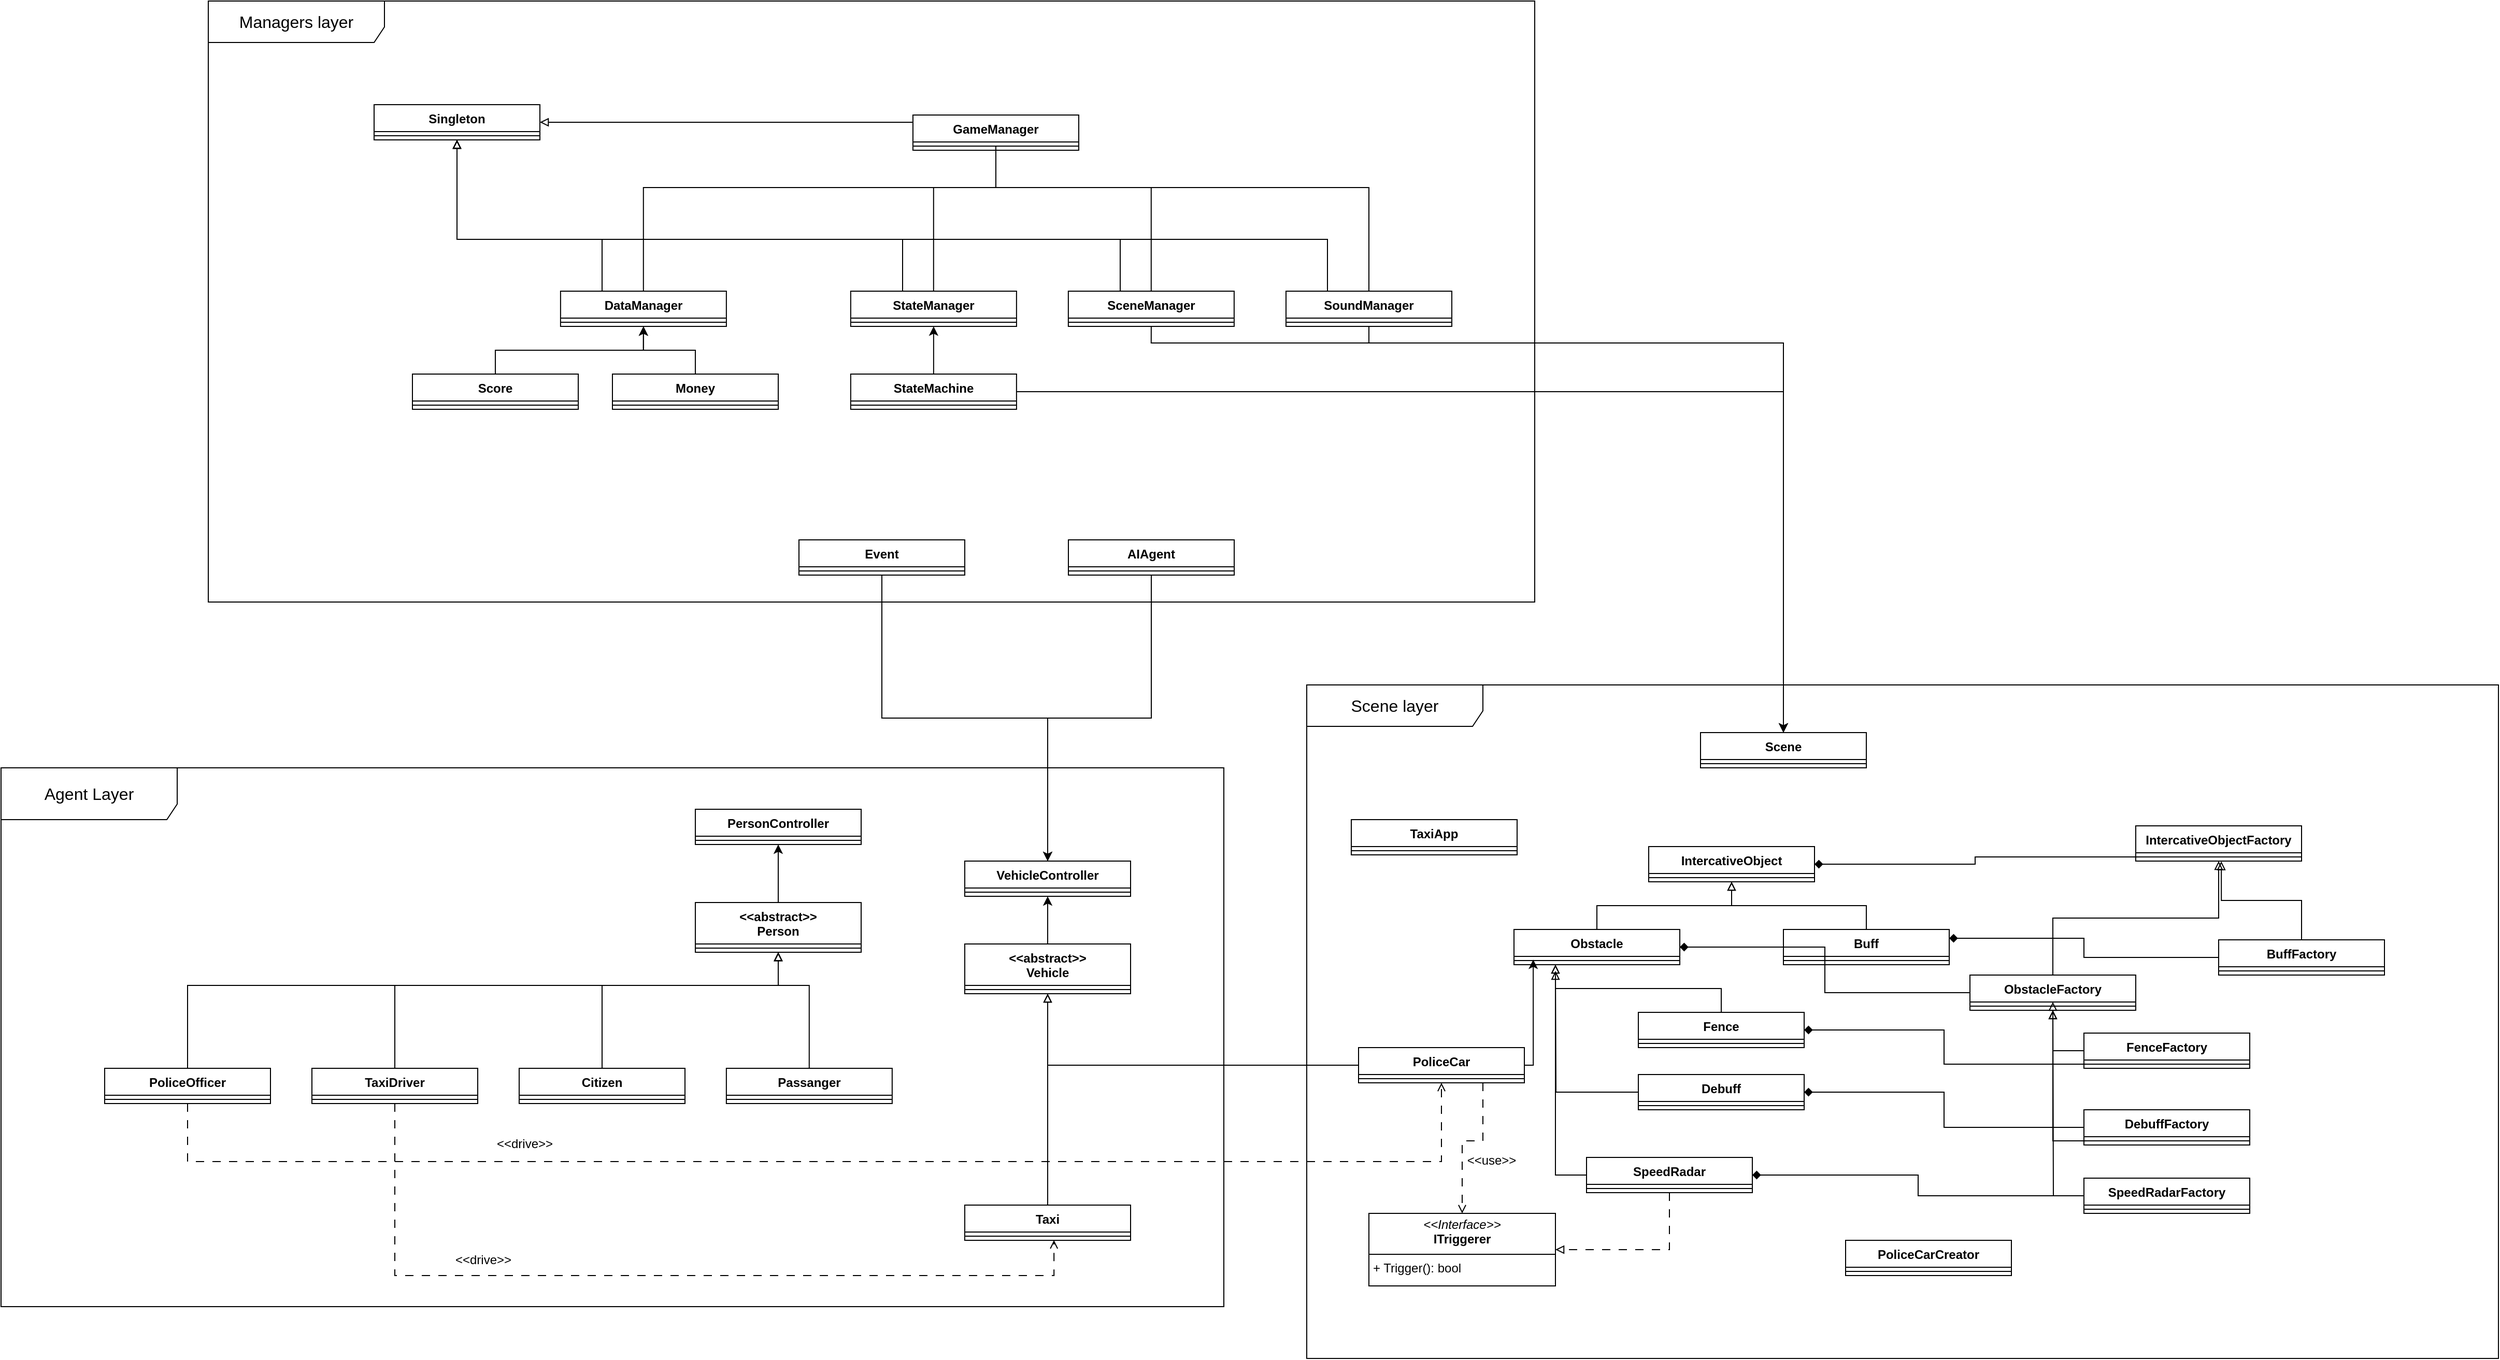 <mxfile version="24.7.17">
  <diagram name="Página-1" id="sX2INsLQYdRTUH52-1S9">
    <mxGraphModel dx="2964" dy="1927" grid="1" gridSize="10" guides="1" tooltips="1" connect="1" arrows="1" fold="1" page="1" pageScale="1" pageWidth="827" pageHeight="1169" math="0" shadow="0">
      <root>
        <mxCell id="0" />
        <mxCell id="1" parent="0" />
        <mxCell id="YER5WA7dIHrInvIyy_oo-10" style="edgeStyle=orthogonalEdgeStyle;rounded=0;orthogonalLoop=1;jettySize=auto;html=1;entryX=0.5;entryY=1;entryDx=0;entryDy=0;" edge="1" parent="1" source="YER5WA7dIHrInvIyy_oo-1" target="YER5WA7dIHrInvIyy_oo-6">
          <mxGeometry relative="1" as="geometry" />
        </mxCell>
        <mxCell id="YER5WA7dIHrInvIyy_oo-1" value="&lt;div&gt;&amp;lt;&amp;lt;abstract&amp;gt;&amp;gt;&lt;/div&gt;Vehicle" style="swimlane;fontStyle=1;align=center;verticalAlign=top;childLayout=stackLayout;horizontal=1;startSize=40;horizontalStack=0;resizeParent=1;resizeParentMax=0;resizeLast=0;collapsible=1;marginBottom=0;whiteSpace=wrap;html=1;" vertex="1" parent="1">
          <mxGeometry x="40" y="170" width="160" height="48" as="geometry" />
        </mxCell>
        <mxCell id="YER5WA7dIHrInvIyy_oo-3" value="" style="line;strokeWidth=1;fillColor=none;align=left;verticalAlign=middle;spacingTop=-1;spacingLeft=3;spacingRight=3;rotatable=0;labelPosition=right;points=[];portConstraint=eastwest;strokeColor=inherit;" vertex="1" parent="YER5WA7dIHrInvIyy_oo-1">
          <mxGeometry y="40" width="160" height="8" as="geometry" />
        </mxCell>
        <mxCell id="YER5WA7dIHrInvIyy_oo-6" value="VehicleController" style="swimlane;fontStyle=1;align=center;verticalAlign=top;childLayout=stackLayout;horizontal=1;startSize=26;horizontalStack=0;resizeParent=1;resizeParentMax=0;resizeLast=0;collapsible=1;marginBottom=0;whiteSpace=wrap;html=1;" vertex="1" parent="1">
          <mxGeometry x="40" y="90" width="160" height="34" as="geometry" />
        </mxCell>
        <mxCell id="YER5WA7dIHrInvIyy_oo-8" value="" style="line;strokeWidth=1;fillColor=none;align=left;verticalAlign=middle;spacingTop=-1;spacingLeft=3;spacingRight=3;rotatable=0;labelPosition=right;points=[];portConstraint=eastwest;strokeColor=inherit;" vertex="1" parent="YER5WA7dIHrInvIyy_oo-6">
          <mxGeometry y="26" width="160" height="8" as="geometry" />
        </mxCell>
        <mxCell id="YER5WA7dIHrInvIyy_oo-94" style="edgeStyle=orthogonalEdgeStyle;rounded=0;orthogonalLoop=1;jettySize=auto;html=1;entryX=0.5;entryY=1;entryDx=0;entryDy=0;endArrow=block;endFill=0;" edge="1" parent="1" source="YER5WA7dIHrInvIyy_oo-11" target="YER5WA7dIHrInvIyy_oo-1">
          <mxGeometry relative="1" as="geometry" />
        </mxCell>
        <mxCell id="YER5WA7dIHrInvIyy_oo-11" value="Taxi" style="swimlane;fontStyle=1;align=center;verticalAlign=top;childLayout=stackLayout;horizontal=1;startSize=26;horizontalStack=0;resizeParent=1;resizeParentMax=0;resizeLast=0;collapsible=1;marginBottom=0;whiteSpace=wrap;html=1;" vertex="1" parent="1">
          <mxGeometry x="40" y="422" width="160" height="34" as="geometry" />
        </mxCell>
        <mxCell id="YER5WA7dIHrInvIyy_oo-12" value="" style="line;strokeWidth=1;fillColor=none;align=left;verticalAlign=middle;spacingTop=-1;spacingLeft=3;spacingRight=3;rotatable=0;labelPosition=right;points=[];portConstraint=eastwest;strokeColor=inherit;" vertex="1" parent="YER5WA7dIHrInvIyy_oo-11">
          <mxGeometry y="26" width="160" height="8" as="geometry" />
        </mxCell>
        <mxCell id="YER5WA7dIHrInvIyy_oo-29" style="edgeStyle=orthogonalEdgeStyle;rounded=0;orthogonalLoop=1;jettySize=auto;html=1;entryX=0.116;entryY=0.389;entryDx=0;entryDy=0;entryPerimeter=0;" edge="1" parent="1" source="YER5WA7dIHrInvIyy_oo-13" target="YER5WA7dIHrInvIyy_oo-16">
          <mxGeometry relative="1" as="geometry">
            <Array as="points">
              <mxPoint x="589" y="287" />
            </Array>
          </mxGeometry>
        </mxCell>
        <mxCell id="YER5WA7dIHrInvIyy_oo-30" style="edgeStyle=orthogonalEdgeStyle;rounded=0;orthogonalLoop=1;jettySize=auto;html=1;entryX=0.5;entryY=1;entryDx=0;entryDy=0;endArrow=block;endFill=0;" edge="1" parent="1" source="YER5WA7dIHrInvIyy_oo-13" target="YER5WA7dIHrInvIyy_oo-1">
          <mxGeometry relative="1" as="geometry" />
        </mxCell>
        <mxCell id="YER5WA7dIHrInvIyy_oo-167" style="edgeStyle=orthogonalEdgeStyle;rounded=0;orthogonalLoop=1;jettySize=auto;html=1;exitX=0.75;exitY=1;exitDx=0;exitDy=0;entryX=0.5;entryY=0;entryDx=0;entryDy=0;dashed=1;dashPattern=8 8;endArrow=open;endFill=0;" edge="1" parent="1" source="YER5WA7dIHrInvIyy_oo-13" target="YER5WA7dIHrInvIyy_oo-165">
          <mxGeometry relative="1" as="geometry">
            <Array as="points">
              <mxPoint x="540" y="360" />
              <mxPoint x="520" y="360" />
            </Array>
          </mxGeometry>
        </mxCell>
        <mxCell id="YER5WA7dIHrInvIyy_oo-13" value="PoliceCar" style="swimlane;fontStyle=1;align=center;verticalAlign=top;childLayout=stackLayout;horizontal=1;startSize=26;horizontalStack=0;resizeParent=1;resizeParentMax=0;resizeLast=0;collapsible=1;marginBottom=0;whiteSpace=wrap;html=1;" vertex="1" parent="1">
          <mxGeometry x="420" y="270" width="160" height="34" as="geometry" />
        </mxCell>
        <mxCell id="YER5WA7dIHrInvIyy_oo-14" value="" style="line;strokeWidth=1;fillColor=none;align=left;verticalAlign=middle;spacingTop=-1;spacingLeft=3;spacingRight=3;rotatable=0;labelPosition=right;points=[];portConstraint=eastwest;strokeColor=inherit;" vertex="1" parent="YER5WA7dIHrInvIyy_oo-13">
          <mxGeometry y="26" width="160" height="8" as="geometry" />
        </mxCell>
        <mxCell id="YER5WA7dIHrInvIyy_oo-25" style="edgeStyle=orthogonalEdgeStyle;rounded=0;orthogonalLoop=1;jettySize=auto;html=1;entryX=0.5;entryY=1;entryDx=0;entryDy=0;endArrow=block;endFill=0;" edge="1" parent="1" source="YER5WA7dIHrInvIyy_oo-15" target="YER5WA7dIHrInvIyy_oo-21">
          <mxGeometry relative="1" as="geometry" />
        </mxCell>
        <mxCell id="YER5WA7dIHrInvIyy_oo-15" value="Obstacle" style="swimlane;fontStyle=1;align=center;verticalAlign=top;childLayout=stackLayout;horizontal=1;startSize=26;horizontalStack=0;resizeParent=1;resizeParentMax=0;resizeLast=0;collapsible=1;marginBottom=0;whiteSpace=wrap;html=1;" vertex="1" parent="1">
          <mxGeometry x="570" y="156" width="160" height="34" as="geometry" />
        </mxCell>
        <mxCell id="YER5WA7dIHrInvIyy_oo-16" value="" style="line;strokeWidth=1;fillColor=none;align=left;verticalAlign=middle;spacingTop=-1;spacingLeft=3;spacingRight=3;rotatable=0;labelPosition=right;points=[];portConstraint=eastwest;strokeColor=inherit;" vertex="1" parent="YER5WA7dIHrInvIyy_oo-15">
          <mxGeometry y="26" width="160" height="8" as="geometry" />
        </mxCell>
        <mxCell id="YER5WA7dIHrInvIyy_oo-27" style="edgeStyle=orthogonalEdgeStyle;rounded=0;orthogonalLoop=1;jettySize=auto;html=1;entryX=0.25;entryY=1;entryDx=0;entryDy=0;endArrow=block;endFill=0;" edge="1" parent="1" source="YER5WA7dIHrInvIyy_oo-17" target="YER5WA7dIHrInvIyy_oo-15">
          <mxGeometry relative="1" as="geometry" />
        </mxCell>
        <mxCell id="YER5WA7dIHrInvIyy_oo-17" value="Fence" style="swimlane;fontStyle=1;align=center;verticalAlign=top;childLayout=stackLayout;horizontal=1;startSize=26;horizontalStack=0;resizeParent=1;resizeParentMax=0;resizeLast=0;collapsible=1;marginBottom=0;whiteSpace=wrap;html=1;" vertex="1" parent="1">
          <mxGeometry x="690" y="236" width="160" height="34" as="geometry" />
        </mxCell>
        <mxCell id="YER5WA7dIHrInvIyy_oo-18" value="" style="line;strokeWidth=1;fillColor=none;align=left;verticalAlign=middle;spacingTop=-1;spacingLeft=3;spacingRight=3;rotatable=0;labelPosition=right;points=[];portConstraint=eastwest;strokeColor=inherit;" vertex="1" parent="YER5WA7dIHrInvIyy_oo-17">
          <mxGeometry y="26" width="160" height="8" as="geometry" />
        </mxCell>
        <mxCell id="YER5WA7dIHrInvIyy_oo-28" style="edgeStyle=orthogonalEdgeStyle;rounded=0;orthogonalLoop=1;jettySize=auto;html=1;endArrow=block;endFill=0;" edge="1" parent="1" source="YER5WA7dIHrInvIyy_oo-19">
          <mxGeometry relative="1" as="geometry">
            <mxPoint x="610" y="196" as="targetPoint" />
          </mxGeometry>
        </mxCell>
        <mxCell id="YER5WA7dIHrInvIyy_oo-19" value="Debuff" style="swimlane;fontStyle=1;align=center;verticalAlign=top;childLayout=stackLayout;horizontal=1;startSize=26;horizontalStack=0;resizeParent=1;resizeParentMax=0;resizeLast=0;collapsible=1;marginBottom=0;whiteSpace=wrap;html=1;" vertex="1" parent="1">
          <mxGeometry x="690" y="296" width="160" height="34" as="geometry" />
        </mxCell>
        <mxCell id="YER5WA7dIHrInvIyy_oo-20" value="" style="line;strokeWidth=1;fillColor=none;align=left;verticalAlign=middle;spacingTop=-1;spacingLeft=3;spacingRight=3;rotatable=0;labelPosition=right;points=[];portConstraint=eastwest;strokeColor=inherit;" vertex="1" parent="YER5WA7dIHrInvIyy_oo-19">
          <mxGeometry y="26" width="160" height="8" as="geometry" />
        </mxCell>
        <mxCell id="YER5WA7dIHrInvIyy_oo-21" value="IntercativeObject" style="swimlane;fontStyle=1;align=center;verticalAlign=top;childLayout=stackLayout;horizontal=1;startSize=26;horizontalStack=0;resizeParent=1;resizeParentMax=0;resizeLast=0;collapsible=1;marginBottom=0;whiteSpace=wrap;html=1;" vertex="1" parent="1">
          <mxGeometry x="700" y="76" width="160" height="34" as="geometry" />
        </mxCell>
        <mxCell id="YER5WA7dIHrInvIyy_oo-22" value="" style="line;strokeWidth=1;fillColor=none;align=left;verticalAlign=middle;spacingTop=-1;spacingLeft=3;spacingRight=3;rotatable=0;labelPosition=right;points=[];portConstraint=eastwest;strokeColor=inherit;" vertex="1" parent="YER5WA7dIHrInvIyy_oo-21">
          <mxGeometry y="26" width="160" height="8" as="geometry" />
        </mxCell>
        <mxCell id="YER5WA7dIHrInvIyy_oo-26" style="edgeStyle=orthogonalEdgeStyle;rounded=0;orthogonalLoop=1;jettySize=auto;html=1;entryX=0.5;entryY=1;entryDx=0;entryDy=0;endArrow=block;endFill=0;" edge="1" parent="1" source="YER5WA7dIHrInvIyy_oo-23" target="YER5WA7dIHrInvIyy_oo-21">
          <mxGeometry relative="1" as="geometry" />
        </mxCell>
        <mxCell id="YER5WA7dIHrInvIyy_oo-23" value="Buff" style="swimlane;fontStyle=1;align=center;verticalAlign=top;childLayout=stackLayout;horizontal=1;startSize=26;horizontalStack=0;resizeParent=1;resizeParentMax=0;resizeLast=0;collapsible=1;marginBottom=0;whiteSpace=wrap;html=1;" vertex="1" parent="1">
          <mxGeometry x="830" y="156" width="160" height="34" as="geometry" />
        </mxCell>
        <mxCell id="YER5WA7dIHrInvIyy_oo-24" value="" style="line;strokeWidth=1;fillColor=none;align=left;verticalAlign=middle;spacingTop=-1;spacingLeft=3;spacingRight=3;rotatable=0;labelPosition=right;points=[];portConstraint=eastwest;strokeColor=inherit;" vertex="1" parent="YER5WA7dIHrInvIyy_oo-23">
          <mxGeometry y="26" width="160" height="8" as="geometry" />
        </mxCell>
        <mxCell id="YER5WA7dIHrInvIyy_oo-34" style="edgeStyle=orthogonalEdgeStyle;rounded=0;orthogonalLoop=1;jettySize=auto;html=1;entryX=0.25;entryY=1;entryDx=0;entryDy=0;endArrow=block;endFill=0;" edge="1" parent="1" source="YER5WA7dIHrInvIyy_oo-32" target="YER5WA7dIHrInvIyy_oo-15">
          <mxGeometry relative="1" as="geometry">
            <Array as="points">
              <mxPoint x="610" y="393" />
            </Array>
          </mxGeometry>
        </mxCell>
        <mxCell id="YER5WA7dIHrInvIyy_oo-166" style="edgeStyle=orthogonalEdgeStyle;rounded=0;orthogonalLoop=1;jettySize=auto;html=1;entryX=1;entryY=0.5;entryDx=0;entryDy=0;endArrow=block;endFill=0;dashed=1;dashPattern=8 8;" edge="1" parent="1" source="YER5WA7dIHrInvIyy_oo-32" target="YER5WA7dIHrInvIyy_oo-165">
          <mxGeometry relative="1" as="geometry">
            <Array as="points">
              <mxPoint x="720" y="465" />
            </Array>
          </mxGeometry>
        </mxCell>
        <mxCell id="YER5WA7dIHrInvIyy_oo-32" value="SpeedRadar" style="swimlane;fontStyle=1;align=center;verticalAlign=top;childLayout=stackLayout;horizontal=1;startSize=26;horizontalStack=0;resizeParent=1;resizeParentMax=0;resizeLast=0;collapsible=1;marginBottom=0;whiteSpace=wrap;html=1;" vertex="1" parent="1">
          <mxGeometry x="640" y="376" width="160" height="34" as="geometry" />
        </mxCell>
        <mxCell id="YER5WA7dIHrInvIyy_oo-33" value="" style="line;strokeWidth=1;fillColor=none;align=left;verticalAlign=middle;spacingTop=-1;spacingLeft=3;spacingRight=3;rotatable=0;labelPosition=right;points=[];portConstraint=eastwest;strokeColor=inherit;" vertex="1" parent="YER5WA7dIHrInvIyy_oo-32">
          <mxGeometry y="26" width="160" height="8" as="geometry" />
        </mxCell>
        <mxCell id="YER5WA7dIHrInvIyy_oo-39" value="IntercativeObjectFactory" style="swimlane;fontStyle=1;align=center;verticalAlign=top;childLayout=stackLayout;horizontal=1;startSize=26;horizontalStack=0;resizeParent=1;resizeParentMax=0;resizeLast=0;collapsible=1;marginBottom=0;whiteSpace=wrap;html=1;" vertex="1" parent="1">
          <mxGeometry x="1170" y="56" width="160" height="34" as="geometry" />
        </mxCell>
        <mxCell id="YER5WA7dIHrInvIyy_oo-40" value="" style="line;strokeWidth=1;fillColor=none;align=left;verticalAlign=middle;spacingTop=-1;spacingLeft=3;spacingRight=3;rotatable=0;labelPosition=right;points=[];portConstraint=eastwest;strokeColor=inherit;" vertex="1" parent="YER5WA7dIHrInvIyy_oo-39">
          <mxGeometry y="26" width="160" height="8" as="geometry" />
        </mxCell>
        <mxCell id="YER5WA7dIHrInvIyy_oo-41" style="edgeStyle=orthogonalEdgeStyle;rounded=0;orthogonalLoop=1;jettySize=auto;html=1;entryX=0.5;entryY=1;entryDx=0;entryDy=0;endArrow=block;endFill=0;" edge="1" parent="1" source="YER5WA7dIHrInvIyy_oo-42" target="YER5WA7dIHrInvIyy_oo-39">
          <mxGeometry relative="1" as="geometry">
            <mxPoint x="1140" y="106" as="targetPoint" />
          </mxGeometry>
        </mxCell>
        <mxCell id="YER5WA7dIHrInvIyy_oo-63" style="edgeStyle=orthogonalEdgeStyle;rounded=0;orthogonalLoop=1;jettySize=auto;html=1;entryX=1;entryY=0.5;entryDx=0;entryDy=0;endArrow=diamond;endFill=1;" edge="1" parent="1" source="YER5WA7dIHrInvIyy_oo-42" target="YER5WA7dIHrInvIyy_oo-15">
          <mxGeometry relative="1" as="geometry" />
        </mxCell>
        <mxCell id="YER5WA7dIHrInvIyy_oo-42" value="ObstacleFactory" style="swimlane;fontStyle=1;align=center;verticalAlign=top;childLayout=stackLayout;horizontal=1;startSize=26;horizontalStack=0;resizeParent=1;resizeParentMax=0;resizeLast=0;collapsible=1;marginBottom=0;whiteSpace=wrap;html=1;" vertex="1" parent="1">
          <mxGeometry x="1010" y="200" width="160" height="34" as="geometry" />
        </mxCell>
        <mxCell id="YER5WA7dIHrInvIyy_oo-43" value="" style="line;strokeWidth=1;fillColor=none;align=left;verticalAlign=middle;spacingTop=-1;spacingLeft=3;spacingRight=3;rotatable=0;labelPosition=right;points=[];portConstraint=eastwest;strokeColor=inherit;" vertex="1" parent="YER5WA7dIHrInvIyy_oo-42">
          <mxGeometry y="26" width="160" height="8" as="geometry" />
        </mxCell>
        <mxCell id="YER5WA7dIHrInvIyy_oo-57" style="edgeStyle=orthogonalEdgeStyle;rounded=0;orthogonalLoop=1;jettySize=auto;html=1;entryX=0.5;entryY=1;entryDx=0;entryDy=0;endArrow=block;endFill=0;" edge="1" parent="1" source="YER5WA7dIHrInvIyy_oo-45" target="YER5WA7dIHrInvIyy_oo-42">
          <mxGeometry relative="1" as="geometry">
            <Array as="points">
              <mxPoint x="1090" y="273" />
            </Array>
          </mxGeometry>
        </mxCell>
        <mxCell id="YER5WA7dIHrInvIyy_oo-45" value="FenceFactory" style="swimlane;fontStyle=1;align=center;verticalAlign=top;childLayout=stackLayout;horizontal=1;startSize=26;horizontalStack=0;resizeParent=1;resizeParentMax=0;resizeLast=0;collapsible=1;marginBottom=0;whiteSpace=wrap;html=1;" vertex="1" parent="1">
          <mxGeometry x="1120" y="256" width="160" height="34" as="geometry" />
        </mxCell>
        <mxCell id="YER5WA7dIHrInvIyy_oo-46" value="" style="line;strokeWidth=1;fillColor=none;align=left;verticalAlign=middle;spacingTop=-1;spacingLeft=3;spacingRight=3;rotatable=0;labelPosition=right;points=[];portConstraint=eastwest;strokeColor=inherit;" vertex="1" parent="YER5WA7dIHrInvIyy_oo-45">
          <mxGeometry y="26" width="160" height="8" as="geometry" />
        </mxCell>
        <mxCell id="YER5WA7dIHrInvIyy_oo-65" style="edgeStyle=orthogonalEdgeStyle;rounded=0;orthogonalLoop=1;jettySize=auto;html=1;entryX=1;entryY=0.5;entryDx=0;entryDy=0;endArrow=diamond;endFill=1;" edge="1" parent="1" source="YER5WA7dIHrInvIyy_oo-48" target="YER5WA7dIHrInvIyy_oo-19">
          <mxGeometry relative="1" as="geometry" />
        </mxCell>
        <mxCell id="YER5WA7dIHrInvIyy_oo-48" value="DebuffFactory" style="swimlane;fontStyle=1;align=center;verticalAlign=top;childLayout=stackLayout;horizontal=1;startSize=26;horizontalStack=0;resizeParent=1;resizeParentMax=0;resizeLast=0;collapsible=1;marginBottom=0;whiteSpace=wrap;html=1;" vertex="1" parent="1">
          <mxGeometry x="1120" y="330" width="160" height="34" as="geometry" />
        </mxCell>
        <mxCell id="YER5WA7dIHrInvIyy_oo-49" value="" style="line;strokeWidth=1;fillColor=none;align=left;verticalAlign=middle;spacingTop=-1;spacingLeft=3;spacingRight=3;rotatable=0;labelPosition=right;points=[];portConstraint=eastwest;strokeColor=inherit;" vertex="1" parent="YER5WA7dIHrInvIyy_oo-48">
          <mxGeometry y="26" width="160" height="8" as="geometry" />
        </mxCell>
        <mxCell id="YER5WA7dIHrInvIyy_oo-50" style="edgeStyle=orthogonalEdgeStyle;rounded=0;orthogonalLoop=1;jettySize=auto;html=1;entryX=0.516;entryY=1.036;entryDx=0;entryDy=0;entryPerimeter=0;endArrow=block;endFill=0;" edge="1" parent="1" source="YER5WA7dIHrInvIyy_oo-51" target="YER5WA7dIHrInvIyy_oo-40">
          <mxGeometry relative="1" as="geometry">
            <mxPoint x="1140" y="136" as="targetPoint" />
          </mxGeometry>
        </mxCell>
        <mxCell id="YER5WA7dIHrInvIyy_oo-67" style="edgeStyle=orthogonalEdgeStyle;rounded=0;orthogonalLoop=1;jettySize=auto;html=1;entryX=1;entryY=0.25;entryDx=0;entryDy=0;endArrow=diamond;endFill=1;" edge="1" parent="1" source="YER5WA7dIHrInvIyy_oo-51" target="YER5WA7dIHrInvIyy_oo-23">
          <mxGeometry relative="1" as="geometry" />
        </mxCell>
        <mxCell id="YER5WA7dIHrInvIyy_oo-51" value="BuffFactory" style="swimlane;fontStyle=1;align=center;verticalAlign=top;childLayout=stackLayout;horizontal=1;startSize=26;horizontalStack=0;resizeParent=1;resizeParentMax=0;resizeLast=0;collapsible=1;marginBottom=0;whiteSpace=wrap;html=1;" vertex="1" parent="1">
          <mxGeometry x="1250" y="166" width="160" height="34" as="geometry" />
        </mxCell>
        <mxCell id="YER5WA7dIHrInvIyy_oo-52" value="" style="line;strokeWidth=1;fillColor=none;align=left;verticalAlign=middle;spacingTop=-1;spacingLeft=3;spacingRight=3;rotatable=0;labelPosition=right;points=[];portConstraint=eastwest;strokeColor=inherit;" vertex="1" parent="YER5WA7dIHrInvIyy_oo-51">
          <mxGeometry y="26" width="160" height="8" as="geometry" />
        </mxCell>
        <mxCell id="YER5WA7dIHrInvIyy_oo-59" style="edgeStyle=orthogonalEdgeStyle;rounded=0;orthogonalLoop=1;jettySize=auto;html=1;endArrow=block;endFill=0;" edge="1" parent="1" source="YER5WA7dIHrInvIyy_oo-54">
          <mxGeometry relative="1" as="geometry">
            <mxPoint x="1090" y="226" as="targetPoint" />
          </mxGeometry>
        </mxCell>
        <mxCell id="YER5WA7dIHrInvIyy_oo-66" style="edgeStyle=orthogonalEdgeStyle;rounded=0;orthogonalLoop=1;jettySize=auto;html=1;entryX=1;entryY=0.5;entryDx=0;entryDy=0;endArrow=diamond;endFill=1;" edge="1" parent="1" source="YER5WA7dIHrInvIyy_oo-54" target="YER5WA7dIHrInvIyy_oo-32">
          <mxGeometry relative="1" as="geometry" />
        </mxCell>
        <mxCell id="YER5WA7dIHrInvIyy_oo-54" value="SpeedRadarFactory" style="swimlane;fontStyle=1;align=center;verticalAlign=top;childLayout=stackLayout;horizontal=1;startSize=26;horizontalStack=0;resizeParent=1;resizeParentMax=0;resizeLast=0;collapsible=1;marginBottom=0;whiteSpace=wrap;html=1;" vertex="1" parent="1">
          <mxGeometry x="1120" y="396" width="160" height="34" as="geometry" />
        </mxCell>
        <mxCell id="YER5WA7dIHrInvIyy_oo-55" value="" style="line;strokeWidth=1;fillColor=none;align=left;verticalAlign=middle;spacingTop=-1;spacingLeft=3;spacingRight=3;rotatable=0;labelPosition=right;points=[];portConstraint=eastwest;strokeColor=inherit;" vertex="1" parent="YER5WA7dIHrInvIyy_oo-54">
          <mxGeometry y="26" width="160" height="8" as="geometry" />
        </mxCell>
        <mxCell id="YER5WA7dIHrInvIyy_oo-58" style="edgeStyle=orthogonalEdgeStyle;rounded=0;orthogonalLoop=1;jettySize=auto;html=1;entryX=0.5;entryY=1;entryDx=0;entryDy=0;endArrow=block;endFill=0;" edge="1" parent="1" source="YER5WA7dIHrInvIyy_oo-49" target="YER5WA7dIHrInvIyy_oo-42">
          <mxGeometry relative="1" as="geometry" />
        </mxCell>
        <mxCell id="YER5WA7dIHrInvIyy_oo-61" value="PoliceCarCreator" style="swimlane;fontStyle=1;align=center;verticalAlign=top;childLayout=stackLayout;horizontal=1;startSize=26;horizontalStack=0;resizeParent=1;resizeParentMax=0;resizeLast=0;collapsible=1;marginBottom=0;whiteSpace=wrap;html=1;" vertex="1" parent="1">
          <mxGeometry x="890" y="456" width="160" height="34" as="geometry" />
        </mxCell>
        <mxCell id="YER5WA7dIHrInvIyy_oo-62" value="" style="line;strokeWidth=1;fillColor=none;align=left;verticalAlign=middle;spacingTop=-1;spacingLeft=3;spacingRight=3;rotatable=0;labelPosition=right;points=[];portConstraint=eastwest;strokeColor=inherit;" vertex="1" parent="YER5WA7dIHrInvIyy_oo-61">
          <mxGeometry y="26" width="160" height="8" as="geometry" />
        </mxCell>
        <mxCell id="YER5WA7dIHrInvIyy_oo-64" style="edgeStyle=orthogonalEdgeStyle;rounded=0;orthogonalLoop=1;jettySize=auto;html=1;entryX=1;entryY=0.5;entryDx=0;entryDy=0;endArrow=diamond;endFill=1;" edge="1" parent="1" source="YER5WA7dIHrInvIyy_oo-46" target="YER5WA7dIHrInvIyy_oo-17">
          <mxGeometry relative="1" as="geometry" />
        </mxCell>
        <mxCell id="YER5WA7dIHrInvIyy_oo-68" style="edgeStyle=orthogonalEdgeStyle;rounded=0;orthogonalLoop=1;jettySize=auto;html=1;entryX=1;entryY=0.5;entryDx=0;entryDy=0;endArrow=diamond;endFill=1;" edge="1" parent="1" source="YER5WA7dIHrInvIyy_oo-40" target="YER5WA7dIHrInvIyy_oo-21">
          <mxGeometry relative="1" as="geometry" />
        </mxCell>
        <mxCell id="YER5WA7dIHrInvIyy_oo-69" value="Scene" style="swimlane;fontStyle=1;align=center;verticalAlign=top;childLayout=stackLayout;horizontal=1;startSize=26;horizontalStack=0;resizeParent=1;resizeParentMax=0;resizeLast=0;collapsible=1;marginBottom=0;whiteSpace=wrap;html=1;" vertex="1" parent="1">
          <mxGeometry x="750" y="-34" width="160" height="34" as="geometry" />
        </mxCell>
        <mxCell id="YER5WA7dIHrInvIyy_oo-70" value="" style="line;strokeWidth=1;fillColor=none;align=left;verticalAlign=middle;spacingTop=-1;spacingLeft=3;spacingRight=3;rotatable=0;labelPosition=right;points=[];portConstraint=eastwest;strokeColor=inherit;" vertex="1" parent="YER5WA7dIHrInvIyy_oo-69">
          <mxGeometry y="26" width="160" height="8" as="geometry" />
        </mxCell>
        <mxCell id="YER5WA7dIHrInvIyy_oo-71" style="edgeStyle=orthogonalEdgeStyle;rounded=0;orthogonalLoop=1;jettySize=auto;html=1;entryX=0.5;entryY=1;entryDx=0;entryDy=0;" edge="1" parent="1" source="YER5WA7dIHrInvIyy_oo-72" target="YER5WA7dIHrInvIyy_oo-74">
          <mxGeometry relative="1" as="geometry" />
        </mxCell>
        <mxCell id="YER5WA7dIHrInvIyy_oo-72" value="&lt;div&gt;&amp;lt;&amp;lt;abstract&amp;gt;&amp;gt;&lt;/div&gt;Person" style="swimlane;fontStyle=1;align=center;verticalAlign=top;childLayout=stackLayout;horizontal=1;startSize=40;horizontalStack=0;resizeParent=1;resizeParentMax=0;resizeLast=0;collapsible=1;marginBottom=0;whiteSpace=wrap;html=1;" vertex="1" parent="1">
          <mxGeometry x="-220" y="130" width="160" height="48" as="geometry" />
        </mxCell>
        <mxCell id="YER5WA7dIHrInvIyy_oo-73" value="" style="line;strokeWidth=1;fillColor=none;align=left;verticalAlign=middle;spacingTop=-1;spacingLeft=3;spacingRight=3;rotatable=0;labelPosition=right;points=[];portConstraint=eastwest;strokeColor=inherit;" vertex="1" parent="YER5WA7dIHrInvIyy_oo-72">
          <mxGeometry y="40" width="160" height="8" as="geometry" />
        </mxCell>
        <mxCell id="YER5WA7dIHrInvIyy_oo-74" value="PersonController" style="swimlane;fontStyle=1;align=center;verticalAlign=top;childLayout=stackLayout;horizontal=1;startSize=26;horizontalStack=0;resizeParent=1;resizeParentMax=0;resizeLast=0;collapsible=1;marginBottom=0;whiteSpace=wrap;html=1;" vertex="1" parent="1">
          <mxGeometry x="-220" y="40" width="160" height="34" as="geometry" />
        </mxCell>
        <mxCell id="YER5WA7dIHrInvIyy_oo-75" value="" style="line;strokeWidth=1;fillColor=none;align=left;verticalAlign=middle;spacingTop=-1;spacingLeft=3;spacingRight=3;rotatable=0;labelPosition=right;points=[];portConstraint=eastwest;strokeColor=inherit;" vertex="1" parent="YER5WA7dIHrInvIyy_oo-74">
          <mxGeometry y="26" width="160" height="8" as="geometry" />
        </mxCell>
        <mxCell id="YER5WA7dIHrInvIyy_oo-77" style="edgeStyle=orthogonalEdgeStyle;rounded=0;orthogonalLoop=1;jettySize=auto;html=1;entryX=0.5;entryY=1;entryDx=0;entryDy=0;endArrow=block;endFill=0;" edge="1" parent="1" source="YER5WA7dIHrInvIyy_oo-78" target="YER5WA7dIHrInvIyy_oo-72">
          <mxGeometry relative="1" as="geometry">
            <Array as="points">
              <mxPoint x="-710" y="210" />
              <mxPoint x="-140" y="210" />
            </Array>
          </mxGeometry>
        </mxCell>
        <mxCell id="YER5WA7dIHrInvIyy_oo-91" style="edgeStyle=orthogonalEdgeStyle;rounded=0;orthogonalLoop=1;jettySize=auto;html=1;entryX=0.5;entryY=1;entryDx=0;entryDy=0;dashed=1;dashPattern=8 8;endArrow=open;endFill=0;" edge="1" parent="1" source="YER5WA7dIHrInvIyy_oo-78" target="YER5WA7dIHrInvIyy_oo-13">
          <mxGeometry relative="1" as="geometry">
            <Array as="points">
              <mxPoint x="-710" y="380" />
              <mxPoint x="500" y="380" />
            </Array>
          </mxGeometry>
        </mxCell>
        <mxCell id="YER5WA7dIHrInvIyy_oo-78" value="PoliceOfficer" style="swimlane;fontStyle=1;align=center;verticalAlign=top;childLayout=stackLayout;horizontal=1;startSize=26;horizontalStack=0;resizeParent=1;resizeParentMax=0;resizeLast=0;collapsible=1;marginBottom=0;whiteSpace=wrap;html=1;" vertex="1" parent="1">
          <mxGeometry x="-790" y="290" width="160" height="34" as="geometry" />
        </mxCell>
        <mxCell id="YER5WA7dIHrInvIyy_oo-79" value="" style="line;strokeWidth=1;fillColor=none;align=left;verticalAlign=middle;spacingTop=-1;spacingLeft=3;spacingRight=3;rotatable=0;labelPosition=right;points=[];portConstraint=eastwest;strokeColor=inherit;" vertex="1" parent="YER5WA7dIHrInvIyy_oo-78">
          <mxGeometry y="26" width="160" height="8" as="geometry" />
        </mxCell>
        <mxCell id="YER5WA7dIHrInvIyy_oo-86" style="edgeStyle=orthogonalEdgeStyle;rounded=0;orthogonalLoop=1;jettySize=auto;html=1;entryX=0.5;entryY=1;entryDx=0;entryDy=0;endArrow=block;endFill=0;" edge="1" parent="1" source="YER5WA7dIHrInvIyy_oo-80" target="YER5WA7dIHrInvIyy_oo-72">
          <mxGeometry relative="1" as="geometry">
            <Array as="points">
              <mxPoint x="-510" y="210" />
              <mxPoint x="-140" y="210" />
            </Array>
          </mxGeometry>
        </mxCell>
        <mxCell id="YER5WA7dIHrInvIyy_oo-80" value="TaxiDriver" style="swimlane;fontStyle=1;align=center;verticalAlign=top;childLayout=stackLayout;horizontal=1;startSize=26;horizontalStack=0;resizeParent=1;resizeParentMax=0;resizeLast=0;collapsible=1;marginBottom=0;whiteSpace=wrap;html=1;" vertex="1" parent="1">
          <mxGeometry x="-590" y="290" width="160" height="34" as="geometry" />
        </mxCell>
        <mxCell id="YER5WA7dIHrInvIyy_oo-81" value="" style="line;strokeWidth=1;fillColor=none;align=left;verticalAlign=middle;spacingTop=-1;spacingLeft=3;spacingRight=3;rotatable=0;labelPosition=right;points=[];portConstraint=eastwest;strokeColor=inherit;" vertex="1" parent="YER5WA7dIHrInvIyy_oo-80">
          <mxGeometry y="26" width="160" height="8" as="geometry" />
        </mxCell>
        <mxCell id="YER5WA7dIHrInvIyy_oo-87" style="edgeStyle=orthogonalEdgeStyle;rounded=0;orthogonalLoop=1;jettySize=auto;html=1;entryX=0.5;entryY=1;entryDx=0;entryDy=0;endArrow=block;endFill=0;" edge="1" parent="1" source="YER5WA7dIHrInvIyy_oo-82" target="YER5WA7dIHrInvIyy_oo-72">
          <mxGeometry relative="1" as="geometry">
            <mxPoint x="-160" y="210" as="targetPoint" />
            <Array as="points">
              <mxPoint x="-310" y="210" />
              <mxPoint x="-140" y="210" />
            </Array>
          </mxGeometry>
        </mxCell>
        <mxCell id="YER5WA7dIHrInvIyy_oo-82" value="Citizen" style="swimlane;fontStyle=1;align=center;verticalAlign=top;childLayout=stackLayout;horizontal=1;startSize=26;horizontalStack=0;resizeParent=1;resizeParentMax=0;resizeLast=0;collapsible=1;marginBottom=0;whiteSpace=wrap;html=1;" vertex="1" parent="1">
          <mxGeometry x="-390" y="290" width="160" height="34" as="geometry" />
        </mxCell>
        <mxCell id="YER5WA7dIHrInvIyy_oo-83" value="" style="line;strokeWidth=1;fillColor=none;align=left;verticalAlign=middle;spacingTop=-1;spacingLeft=3;spacingRight=3;rotatable=0;labelPosition=right;points=[];portConstraint=eastwest;strokeColor=inherit;" vertex="1" parent="YER5WA7dIHrInvIyy_oo-82">
          <mxGeometry y="26" width="160" height="8" as="geometry" />
        </mxCell>
        <mxCell id="YER5WA7dIHrInvIyy_oo-159" style="edgeStyle=orthogonalEdgeStyle;rounded=0;orthogonalLoop=1;jettySize=auto;html=1;entryX=0.5;entryY=1;entryDx=0;entryDy=0;endArrow=block;endFill=0;" edge="1" parent="1" source="YER5WA7dIHrInvIyy_oo-84" target="YER5WA7dIHrInvIyy_oo-72">
          <mxGeometry relative="1" as="geometry">
            <Array as="points">
              <mxPoint x="-110" y="210" />
              <mxPoint x="-140" y="210" />
            </Array>
          </mxGeometry>
        </mxCell>
        <mxCell id="YER5WA7dIHrInvIyy_oo-84" value="Passanger&lt;div&gt;&lt;br&gt;&lt;/div&gt;" style="swimlane;fontStyle=1;align=center;verticalAlign=top;childLayout=stackLayout;horizontal=1;startSize=26;horizontalStack=0;resizeParent=1;resizeParentMax=0;resizeLast=0;collapsible=1;marginBottom=0;whiteSpace=wrap;html=1;" vertex="1" parent="1">
          <mxGeometry x="-190.06" y="290" width="160" height="34" as="geometry" />
        </mxCell>
        <mxCell id="YER5WA7dIHrInvIyy_oo-85" value="" style="line;strokeWidth=1;fillColor=none;align=left;verticalAlign=middle;spacingTop=-1;spacingLeft=3;spacingRight=3;rotatable=0;labelPosition=right;points=[];portConstraint=eastwest;strokeColor=inherit;" vertex="1" parent="YER5WA7dIHrInvIyy_oo-84">
          <mxGeometry y="26" width="160" height="8" as="geometry" />
        </mxCell>
        <mxCell id="YER5WA7dIHrInvIyy_oo-88" style="edgeStyle=orthogonalEdgeStyle;rounded=0;orthogonalLoop=1;jettySize=auto;html=1;entryX=0.538;entryY=0.982;entryDx=0;entryDy=0;entryPerimeter=0;dashed=1;dashPattern=8 8;endArrow=open;endFill=0;" edge="1" parent="1" source="YER5WA7dIHrInvIyy_oo-80" target="YER5WA7dIHrInvIyy_oo-12">
          <mxGeometry relative="1" as="geometry">
            <Array as="points">
              <mxPoint x="-510" y="490" />
              <mxPoint x="126" y="490" />
            </Array>
          </mxGeometry>
        </mxCell>
        <mxCell id="YER5WA7dIHrInvIyy_oo-89" value="&amp;lt;&amp;lt;drive&amp;gt;&amp;gt;" style="text;html=1;align=center;verticalAlign=middle;resizable=0;points=[];autosize=1;strokeColor=none;fillColor=none;" vertex="1" parent="1">
          <mxGeometry x="-425" y="348" width="80" height="30" as="geometry" />
        </mxCell>
        <mxCell id="YER5WA7dIHrInvIyy_oo-90" value="&amp;lt;&amp;lt;drive&amp;gt;&amp;gt;" style="text;html=1;align=center;verticalAlign=middle;resizable=0;points=[];autosize=1;strokeColor=none;fillColor=none;" vertex="1" parent="1">
          <mxGeometry x="-465" y="460" width="80" height="30" as="geometry" />
        </mxCell>
        <mxCell id="YER5WA7dIHrInvIyy_oo-98" value="&lt;font style=&quot;font-size: 16px;&quot;&gt;Scene layer&lt;/font&gt;" style="shape=umlFrame;whiteSpace=wrap;html=1;pointerEvents=0;width=170;height=40;" vertex="1" parent="1">
          <mxGeometry x="370" y="-80" width="1150" height="650" as="geometry" />
        </mxCell>
        <mxCell id="YER5WA7dIHrInvIyy_oo-99" value="&lt;font style=&quot;font-size: 16px;&quot;&gt;Agent Layer&lt;/font&gt;" style="shape=umlFrame;whiteSpace=wrap;html=1;pointerEvents=0;width=170;height=50;" vertex="1" parent="1">
          <mxGeometry x="-890" width="1180" height="520" as="geometry" />
        </mxCell>
        <mxCell id="YER5WA7dIHrInvIyy_oo-111" style="edgeStyle=orthogonalEdgeStyle;rounded=0;orthogonalLoop=1;jettySize=auto;html=1;entryX=0.5;entryY=1;entryDx=0;entryDy=0;" edge="1" parent="1" source="YER5WA7dIHrInvIyy_oo-104" target="YER5WA7dIHrInvIyy_oo-108">
          <mxGeometry relative="1" as="geometry" />
        </mxCell>
        <mxCell id="YER5WA7dIHrInvIyy_oo-112" style="edgeStyle=orthogonalEdgeStyle;rounded=0;orthogonalLoop=1;jettySize=auto;html=1;entryX=0.5;entryY=0;entryDx=0;entryDy=0;" edge="1" parent="1" source="YER5WA7dIHrInvIyy_oo-104" target="YER5WA7dIHrInvIyy_oo-69">
          <mxGeometry relative="1" as="geometry" />
        </mxCell>
        <mxCell id="YER5WA7dIHrInvIyy_oo-104" value="StateMachine" style="swimlane;fontStyle=1;align=center;verticalAlign=top;childLayout=stackLayout;horizontal=1;startSize=26;horizontalStack=0;resizeParent=1;resizeParentMax=0;resizeLast=0;collapsible=1;marginBottom=0;whiteSpace=wrap;html=1;" vertex="1" parent="1">
          <mxGeometry x="-70.06" y="-380" width="160" height="34" as="geometry" />
        </mxCell>
        <mxCell id="YER5WA7dIHrInvIyy_oo-105" value="" style="line;strokeWidth=1;fillColor=none;align=left;verticalAlign=middle;spacingTop=-1;spacingLeft=3;spacingRight=3;rotatable=0;labelPosition=right;points=[];portConstraint=eastwest;strokeColor=inherit;" vertex="1" parent="YER5WA7dIHrInvIyy_oo-104">
          <mxGeometry y="26" width="160" height="8" as="geometry" />
        </mxCell>
        <mxCell id="YER5WA7dIHrInvIyy_oo-106" value="Singleton" style="swimlane;fontStyle=1;align=center;verticalAlign=top;childLayout=stackLayout;horizontal=1;startSize=26;horizontalStack=0;resizeParent=1;resizeParentMax=0;resizeLast=0;collapsible=1;marginBottom=0;whiteSpace=wrap;html=1;" vertex="1" parent="1">
          <mxGeometry x="-530" y="-640" width="160" height="34" as="geometry" />
        </mxCell>
        <mxCell id="YER5WA7dIHrInvIyy_oo-107" value="" style="line;strokeWidth=1;fillColor=none;align=left;verticalAlign=middle;spacingTop=-1;spacingLeft=3;spacingRight=3;rotatable=0;labelPosition=right;points=[];portConstraint=eastwest;strokeColor=inherit;" vertex="1" parent="YER5WA7dIHrInvIyy_oo-106">
          <mxGeometry y="26" width="160" height="8" as="geometry" />
        </mxCell>
        <mxCell id="YER5WA7dIHrInvIyy_oo-149" style="edgeStyle=orthogonalEdgeStyle;rounded=0;orthogonalLoop=1;jettySize=auto;html=1;entryX=0.5;entryY=1;entryDx=0;entryDy=0;endArrow=none;endFill=0;" edge="1" parent="1" source="YER5WA7dIHrInvIyy_oo-108" target="YER5WA7dIHrInvIyy_oo-115">
          <mxGeometry relative="1" as="geometry">
            <Array as="points">
              <mxPoint x="10" y="-560" />
              <mxPoint x="70" y="-560" />
            </Array>
          </mxGeometry>
        </mxCell>
        <mxCell id="YER5WA7dIHrInvIyy_oo-155" style="edgeStyle=orthogonalEdgeStyle;rounded=0;orthogonalLoop=1;jettySize=auto;html=1;entryX=0.5;entryY=1;entryDx=0;entryDy=0;endArrow=block;endFill=0;" edge="1" parent="1" source="YER5WA7dIHrInvIyy_oo-108" target="YER5WA7dIHrInvIyy_oo-106">
          <mxGeometry relative="1" as="geometry">
            <Array as="points">
              <mxPoint x="-20" y="-510" />
              <mxPoint x="-450" y="-510" />
            </Array>
          </mxGeometry>
        </mxCell>
        <mxCell id="YER5WA7dIHrInvIyy_oo-108" value="StateManager" style="swimlane;fontStyle=1;align=center;verticalAlign=top;childLayout=stackLayout;horizontal=1;startSize=26;horizontalStack=0;resizeParent=1;resizeParentMax=0;resizeLast=0;collapsible=1;marginBottom=0;whiteSpace=wrap;html=1;" vertex="1" parent="1">
          <mxGeometry x="-70.06" y="-460" width="160" height="34" as="geometry" />
        </mxCell>
        <mxCell id="YER5WA7dIHrInvIyy_oo-109" value="" style="line;strokeWidth=1;fillColor=none;align=left;verticalAlign=middle;spacingTop=-1;spacingLeft=3;spacingRight=3;rotatable=0;labelPosition=right;points=[];portConstraint=eastwest;strokeColor=inherit;" vertex="1" parent="YER5WA7dIHrInvIyy_oo-108">
          <mxGeometry y="26" width="160" height="8" as="geometry" />
        </mxCell>
        <mxCell id="YER5WA7dIHrInvIyy_oo-147" style="edgeStyle=orthogonalEdgeStyle;rounded=0;orthogonalLoop=1;jettySize=auto;html=1;entryX=0.5;entryY=1;entryDx=0;entryDy=0;endArrow=none;endFill=0;" edge="1" parent="1" source="YER5WA7dIHrInvIyy_oo-113" target="YER5WA7dIHrInvIyy_oo-115">
          <mxGeometry relative="1" as="geometry">
            <Array as="points">
              <mxPoint x="-270" y="-560" />
              <mxPoint x="70" y="-560" />
            </Array>
          </mxGeometry>
        </mxCell>
        <mxCell id="YER5WA7dIHrInvIyy_oo-153" style="edgeStyle=orthogonalEdgeStyle;rounded=0;orthogonalLoop=1;jettySize=auto;html=1;entryX=0.5;entryY=1;entryDx=0;entryDy=0;endArrow=block;endFill=0;" edge="1" parent="1" source="YER5WA7dIHrInvIyy_oo-113" target="YER5WA7dIHrInvIyy_oo-106">
          <mxGeometry relative="1" as="geometry">
            <Array as="points">
              <mxPoint x="-310" y="-510" />
              <mxPoint x="-450" y="-510" />
            </Array>
          </mxGeometry>
        </mxCell>
        <mxCell id="YER5WA7dIHrInvIyy_oo-113" value="DataManager" style="swimlane;fontStyle=1;align=center;verticalAlign=top;childLayout=stackLayout;horizontal=1;startSize=26;horizontalStack=0;resizeParent=1;resizeParentMax=0;resizeLast=0;collapsible=1;marginBottom=0;whiteSpace=wrap;html=1;" vertex="1" parent="1">
          <mxGeometry x="-350.06" y="-460" width="160" height="34" as="geometry" />
        </mxCell>
        <mxCell id="YER5WA7dIHrInvIyy_oo-114" value="" style="line;strokeWidth=1;fillColor=none;align=left;verticalAlign=middle;spacingTop=-1;spacingLeft=3;spacingRight=3;rotatable=0;labelPosition=right;points=[];portConstraint=eastwest;strokeColor=inherit;" vertex="1" parent="YER5WA7dIHrInvIyy_oo-113">
          <mxGeometry y="26" width="160" height="8" as="geometry" />
        </mxCell>
        <mxCell id="YER5WA7dIHrInvIyy_oo-154" style="edgeStyle=orthogonalEdgeStyle;rounded=0;orthogonalLoop=1;jettySize=auto;html=1;entryX=1;entryY=0.5;entryDx=0;entryDy=0;endArrow=block;endFill=0;" edge="1" parent="1" source="YER5WA7dIHrInvIyy_oo-115" target="YER5WA7dIHrInvIyy_oo-106">
          <mxGeometry relative="1" as="geometry">
            <Array as="points">
              <mxPoint x="-190" y="-623" />
              <mxPoint x="-190" y="-623" />
            </Array>
          </mxGeometry>
        </mxCell>
        <mxCell id="YER5WA7dIHrInvIyy_oo-115" value="GameManager" style="swimlane;fontStyle=1;align=center;verticalAlign=top;childLayout=stackLayout;horizontal=1;startSize=26;horizontalStack=0;resizeParent=1;resizeParentMax=0;resizeLast=0;collapsible=1;marginBottom=0;whiteSpace=wrap;html=1;" vertex="1" parent="1">
          <mxGeometry x="-10" y="-630" width="160" height="34" as="geometry" />
        </mxCell>
        <mxCell id="YER5WA7dIHrInvIyy_oo-116" value="" style="line;strokeWidth=1;fillColor=none;align=left;verticalAlign=middle;spacingTop=-1;spacingLeft=3;spacingRight=3;rotatable=0;labelPosition=right;points=[];portConstraint=eastwest;strokeColor=inherit;" vertex="1" parent="YER5WA7dIHrInvIyy_oo-115">
          <mxGeometry y="26" width="160" height="8" as="geometry" />
        </mxCell>
        <mxCell id="YER5WA7dIHrInvIyy_oo-122" style="edgeStyle=orthogonalEdgeStyle;rounded=0;orthogonalLoop=1;jettySize=auto;html=1;entryX=0.5;entryY=1;entryDx=0;entryDy=0;" edge="1" parent="1" source="YER5WA7dIHrInvIyy_oo-120" target="YER5WA7dIHrInvIyy_oo-113">
          <mxGeometry relative="1" as="geometry">
            <mxPoint x="-370.001" y="-380.0" as="sourcePoint" />
          </mxGeometry>
        </mxCell>
        <mxCell id="YER5WA7dIHrInvIyy_oo-120" value="Score" style="swimlane;fontStyle=1;align=center;verticalAlign=top;childLayout=stackLayout;horizontal=1;startSize=26;horizontalStack=0;resizeParent=1;resizeParentMax=0;resizeLast=0;collapsible=1;marginBottom=0;whiteSpace=wrap;html=1;" vertex="1" parent="1">
          <mxGeometry x="-493" y="-380" width="160" height="34" as="geometry" />
        </mxCell>
        <mxCell id="YER5WA7dIHrInvIyy_oo-121" value="" style="line;strokeWidth=1;fillColor=none;align=left;verticalAlign=middle;spacingTop=-1;spacingLeft=3;spacingRight=3;rotatable=0;labelPosition=right;points=[];portConstraint=eastwest;strokeColor=inherit;" vertex="1" parent="YER5WA7dIHrInvIyy_oo-120">
          <mxGeometry y="26" width="160" height="8" as="geometry" />
        </mxCell>
        <mxCell id="YER5WA7dIHrInvIyy_oo-131" style="edgeStyle=orthogonalEdgeStyle;rounded=0;orthogonalLoop=1;jettySize=auto;html=1;entryX=0.5;entryY=0;entryDx=0;entryDy=0;" edge="1" parent="1" source="YER5WA7dIHrInvIyy_oo-124" target="YER5WA7dIHrInvIyy_oo-6">
          <mxGeometry relative="1" as="geometry" />
        </mxCell>
        <mxCell id="YER5WA7dIHrInvIyy_oo-124" value="Event" style="swimlane;fontStyle=1;align=center;verticalAlign=top;childLayout=stackLayout;horizontal=1;startSize=26;horizontalStack=0;resizeParent=1;resizeParentMax=0;resizeLast=0;collapsible=1;marginBottom=0;whiteSpace=wrap;html=1;" vertex="1" parent="1">
          <mxGeometry x="-120" y="-220" width="160" height="34" as="geometry" />
        </mxCell>
        <mxCell id="YER5WA7dIHrInvIyy_oo-125" value="" style="line;strokeWidth=1;fillColor=none;align=left;verticalAlign=middle;spacingTop=-1;spacingLeft=3;spacingRight=3;rotatable=0;labelPosition=right;points=[];portConstraint=eastwest;strokeColor=inherit;" vertex="1" parent="YER5WA7dIHrInvIyy_oo-124">
          <mxGeometry y="26" width="160" height="8" as="geometry" />
        </mxCell>
        <mxCell id="YER5WA7dIHrInvIyy_oo-132" style="edgeStyle=orthogonalEdgeStyle;rounded=0;orthogonalLoop=1;jettySize=auto;html=1;entryX=0.5;entryY=0;entryDx=0;entryDy=0;" edge="1" parent="1" source="YER5WA7dIHrInvIyy_oo-126" target="YER5WA7dIHrInvIyy_oo-6">
          <mxGeometry relative="1" as="geometry" />
        </mxCell>
        <mxCell id="YER5WA7dIHrInvIyy_oo-126" value="AIAgent" style="swimlane;fontStyle=1;align=center;verticalAlign=top;childLayout=stackLayout;horizontal=1;startSize=26;horizontalStack=0;resizeParent=1;resizeParentMax=0;resizeLast=0;collapsible=1;marginBottom=0;whiteSpace=wrap;html=1;" vertex="1" parent="1">
          <mxGeometry x="140" y="-220" width="160" height="34" as="geometry" />
        </mxCell>
        <mxCell id="YER5WA7dIHrInvIyy_oo-127" value="" style="line;strokeWidth=1;fillColor=none;align=left;verticalAlign=middle;spacingTop=-1;spacingLeft=3;spacingRight=3;rotatable=0;labelPosition=right;points=[];portConstraint=eastwest;strokeColor=inherit;" vertex="1" parent="YER5WA7dIHrInvIyy_oo-126">
          <mxGeometry y="26" width="160" height="8" as="geometry" />
        </mxCell>
        <mxCell id="YER5WA7dIHrInvIyy_oo-128" value="&lt;font style=&quot;font-size: 16px;&quot;&gt;Managers layer&lt;/font&gt;" style="shape=umlFrame;whiteSpace=wrap;html=1;pointerEvents=0;width=170;height=40;" vertex="1" parent="1">
          <mxGeometry x="-690" y="-740" width="1280" height="580" as="geometry" />
        </mxCell>
        <mxCell id="YER5WA7dIHrInvIyy_oo-136" style="edgeStyle=orthogonalEdgeStyle;rounded=0;orthogonalLoop=1;jettySize=auto;html=1;entryX=0.5;entryY=1;entryDx=0;entryDy=0;" edge="1" parent="1" source="YER5WA7dIHrInvIyy_oo-134" target="YER5WA7dIHrInvIyy_oo-113">
          <mxGeometry relative="1" as="geometry" />
        </mxCell>
        <mxCell id="YER5WA7dIHrInvIyy_oo-134" value="Money" style="swimlane;fontStyle=1;align=center;verticalAlign=top;childLayout=stackLayout;horizontal=1;startSize=26;horizontalStack=0;resizeParent=1;resizeParentMax=0;resizeLast=0;collapsible=1;marginBottom=0;whiteSpace=wrap;html=1;" vertex="1" parent="1">
          <mxGeometry x="-300" y="-380" width="160" height="34" as="geometry" />
        </mxCell>
        <mxCell id="YER5WA7dIHrInvIyy_oo-135" value="" style="line;strokeWidth=1;fillColor=none;align=left;verticalAlign=middle;spacingTop=-1;spacingLeft=3;spacingRight=3;rotatable=0;labelPosition=right;points=[];portConstraint=eastwest;strokeColor=inherit;" vertex="1" parent="YER5WA7dIHrInvIyy_oo-134">
          <mxGeometry y="26" width="160" height="8" as="geometry" />
        </mxCell>
        <mxCell id="YER5WA7dIHrInvIyy_oo-142" style="edgeStyle=orthogonalEdgeStyle;rounded=0;orthogonalLoop=1;jettySize=auto;html=1;exitX=0.5;exitY=1;exitDx=0;exitDy=0;entryX=0.5;entryY=0;entryDx=0;entryDy=0;" edge="1" parent="1" source="YER5WA7dIHrInvIyy_oo-138" target="YER5WA7dIHrInvIyy_oo-69">
          <mxGeometry relative="1" as="geometry">
            <mxPoint x="770" y="-92.549" as="targetPoint" />
            <Array as="points">
              <mxPoint x="220" y="-410" />
              <mxPoint x="830" y="-410" />
            </Array>
          </mxGeometry>
        </mxCell>
        <mxCell id="YER5WA7dIHrInvIyy_oo-151" style="edgeStyle=orthogonalEdgeStyle;rounded=0;orthogonalLoop=1;jettySize=auto;html=1;entryX=0.5;entryY=1;entryDx=0;entryDy=0;endArrow=none;endFill=0;" edge="1" parent="1" source="YER5WA7dIHrInvIyy_oo-138" target="YER5WA7dIHrInvIyy_oo-115">
          <mxGeometry relative="1" as="geometry">
            <Array as="points">
              <mxPoint x="220" y="-560" />
              <mxPoint x="70" y="-560" />
            </Array>
          </mxGeometry>
        </mxCell>
        <mxCell id="YER5WA7dIHrInvIyy_oo-157" style="edgeStyle=orthogonalEdgeStyle;rounded=0;orthogonalLoop=1;jettySize=auto;html=1;endArrow=block;endFill=0;" edge="1" parent="1" source="YER5WA7dIHrInvIyy_oo-138">
          <mxGeometry relative="1" as="geometry">
            <mxPoint x="-450" y="-606" as="targetPoint" />
            <Array as="points">
              <mxPoint x="190" y="-510" />
              <mxPoint x="-450" y="-510" />
            </Array>
          </mxGeometry>
        </mxCell>
        <mxCell id="YER5WA7dIHrInvIyy_oo-138" value="SceneManager" style="swimlane;fontStyle=1;align=center;verticalAlign=top;childLayout=stackLayout;horizontal=1;startSize=26;horizontalStack=0;resizeParent=1;resizeParentMax=0;resizeLast=0;collapsible=1;marginBottom=0;whiteSpace=wrap;html=1;" vertex="1" parent="1">
          <mxGeometry x="139.94" y="-460" width="160" height="34" as="geometry" />
        </mxCell>
        <mxCell id="YER5WA7dIHrInvIyy_oo-139" value="" style="line;strokeWidth=1;fillColor=none;align=left;verticalAlign=middle;spacingTop=-1;spacingLeft=3;spacingRight=3;rotatable=0;labelPosition=right;points=[];portConstraint=eastwest;strokeColor=inherit;" vertex="1" parent="YER5WA7dIHrInvIyy_oo-138">
          <mxGeometry y="26" width="160" height="8" as="geometry" />
        </mxCell>
        <mxCell id="YER5WA7dIHrInvIyy_oo-143" style="edgeStyle=orthogonalEdgeStyle;rounded=0;orthogonalLoop=1;jettySize=auto;html=1;entryX=0.5;entryY=0;entryDx=0;entryDy=0;" edge="1" parent="1" source="YER5WA7dIHrInvIyy_oo-140" target="YER5WA7dIHrInvIyy_oo-69">
          <mxGeometry relative="1" as="geometry">
            <Array as="points">
              <mxPoint x="430" y="-410" />
              <mxPoint x="830" y="-410" />
            </Array>
          </mxGeometry>
        </mxCell>
        <mxCell id="YER5WA7dIHrInvIyy_oo-158" style="edgeStyle=orthogonalEdgeStyle;rounded=0;orthogonalLoop=1;jettySize=auto;html=1;entryX=0.5;entryY=1;entryDx=0;entryDy=0;endArrow=block;endFill=0;" edge="1" parent="1" source="YER5WA7dIHrInvIyy_oo-140" target="YER5WA7dIHrInvIyy_oo-106">
          <mxGeometry relative="1" as="geometry">
            <Array as="points">
              <mxPoint x="390" y="-510" />
              <mxPoint x="-450" y="-510" />
            </Array>
          </mxGeometry>
        </mxCell>
        <mxCell id="YER5WA7dIHrInvIyy_oo-140" value="SoundManager" style="swimlane;fontStyle=1;align=center;verticalAlign=top;childLayout=stackLayout;horizontal=1;startSize=26;horizontalStack=0;resizeParent=1;resizeParentMax=0;resizeLast=0;collapsible=1;marginBottom=0;whiteSpace=wrap;html=1;" vertex="1" parent="1">
          <mxGeometry x="350" y="-460" width="160" height="34" as="geometry" />
        </mxCell>
        <mxCell id="YER5WA7dIHrInvIyy_oo-141" value="" style="line;strokeWidth=1;fillColor=none;align=left;verticalAlign=middle;spacingTop=-1;spacingLeft=3;spacingRight=3;rotatable=0;labelPosition=right;points=[];portConstraint=eastwest;strokeColor=inherit;" vertex="1" parent="YER5WA7dIHrInvIyy_oo-140">
          <mxGeometry y="26" width="160" height="8" as="geometry" />
        </mxCell>
        <mxCell id="YER5WA7dIHrInvIyy_oo-152" style="edgeStyle=orthogonalEdgeStyle;rounded=0;orthogonalLoop=1;jettySize=auto;html=1;entryX=0.5;entryY=0.5;entryDx=0;entryDy=0;entryPerimeter=0;endArrow=none;endFill=0;" edge="1" parent="1" source="YER5WA7dIHrInvIyy_oo-140" target="YER5WA7dIHrInvIyy_oo-116">
          <mxGeometry relative="1" as="geometry">
            <Array as="points">
              <mxPoint x="430" y="-560" />
              <mxPoint x="70" y="-560" />
            </Array>
          </mxGeometry>
        </mxCell>
        <mxCell id="YER5WA7dIHrInvIyy_oo-160" value="TaxiApp" style="swimlane;fontStyle=1;align=center;verticalAlign=top;childLayout=stackLayout;horizontal=1;startSize=26;horizontalStack=0;resizeParent=1;resizeParentMax=0;resizeLast=0;collapsible=1;marginBottom=0;whiteSpace=wrap;html=1;" vertex="1" parent="1">
          <mxGeometry x="413" y="50" width="160" height="34" as="geometry" />
        </mxCell>
        <mxCell id="YER5WA7dIHrInvIyy_oo-161" value="" style="line;strokeWidth=1;fillColor=none;align=left;verticalAlign=middle;spacingTop=-1;spacingLeft=3;spacingRight=3;rotatable=0;labelPosition=right;points=[];portConstraint=eastwest;strokeColor=inherit;" vertex="1" parent="YER5WA7dIHrInvIyy_oo-160">
          <mxGeometry y="26" width="160" height="8" as="geometry" />
        </mxCell>
        <mxCell id="YER5WA7dIHrInvIyy_oo-165" value="&lt;p style=&quot;margin:0px;margin-top:4px;text-align:center;&quot;&gt;&lt;i&gt;&amp;lt;&amp;lt;Interface&amp;gt;&amp;gt;&lt;/i&gt;&lt;br&gt;&lt;b&gt;ITriggerer&lt;/b&gt;&lt;/p&gt;&lt;hr size=&quot;1&quot; style=&quot;border-style:solid;&quot;&gt;&lt;p style=&quot;margin:0px;margin-left:4px;&quot;&gt;+ Trigger(): bool&lt;br&gt;&lt;/p&gt;" style="verticalAlign=top;align=left;overflow=fill;html=1;whiteSpace=wrap;" vertex="1" parent="1">
          <mxGeometry x="430" y="430" width="180" height="70" as="geometry" />
        </mxCell>
        <mxCell id="YER5WA7dIHrInvIyy_oo-168" value="&amp;lt;&amp;lt;use&amp;gt;&amp;gt;" style="text;html=1;align=center;verticalAlign=middle;resizable=0;points=[];autosize=1;strokeColor=none;fillColor=none;" vertex="1" parent="1">
          <mxGeometry x="513" y="364" width="70" height="30" as="geometry" />
        </mxCell>
      </root>
    </mxGraphModel>
  </diagram>
</mxfile>
